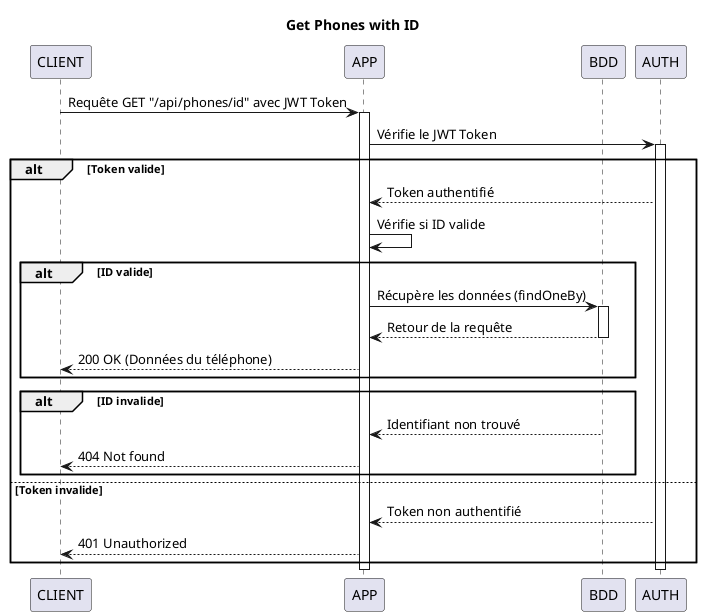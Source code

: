 @startuml

title Get Phones with ID

participant CLIENT
participant APP
participant BDD
participant AUTH

CLIENT -> APP: Requête GET "/api/phones/id" avec JWT Token
activate APP

APP -> AUTH : Vérifie le JWT Token
activate AUTH

alt Token valide
    AUTH --> APP : Token authentifié
    APP -> APP : Vérifie si ID valide

    alt ID valide
        APP -> BDD : Récupère les données (findOneBy)
        activate BDD
        BDD --> APP : Retour de la requête
        deactivate BDD
        APP --> CLIENT : 200 OK (Données du téléphone)
    end

    alt ID invalide
        BDD --> APP : Identifiant non trouvé
        APP --> CLIENT : 404 Not found
    end

else Token invalide
    AUTH --> APP : Token non authentifié
    APP --> CLIENT : 401 Unauthorized
end

deactivate AUTH
deactivate APP

@enduml
